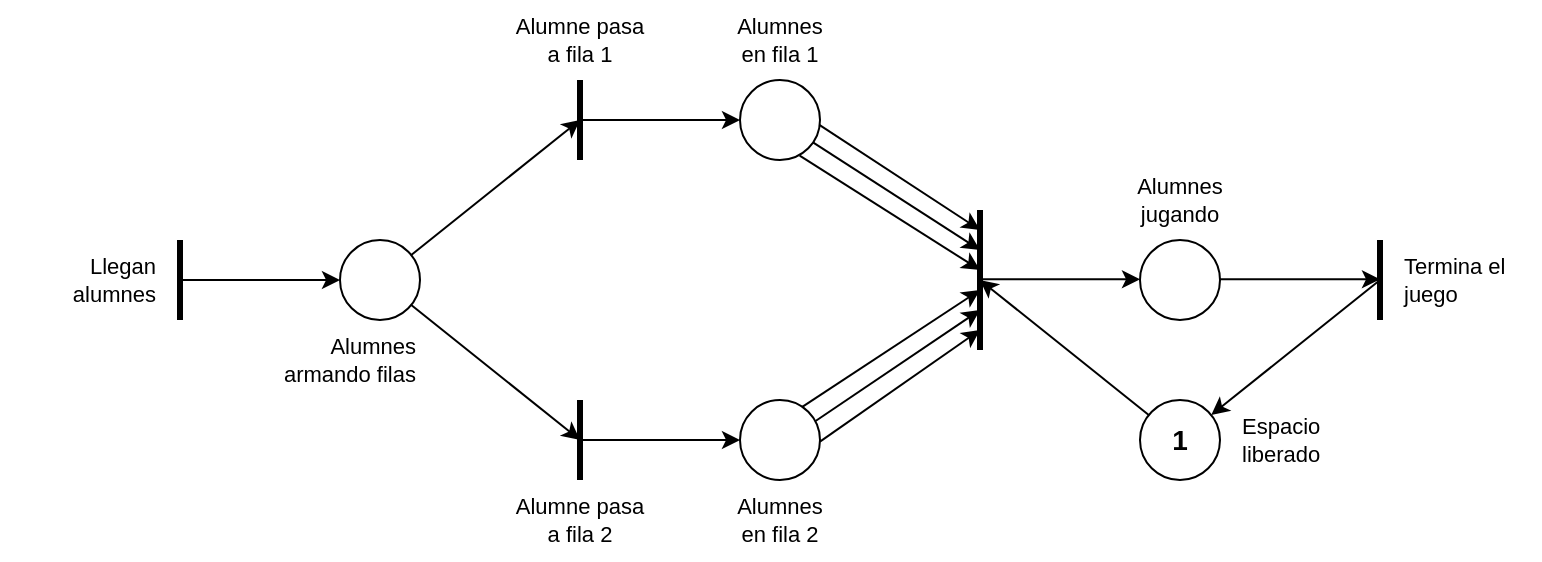 <mxfile version="13.8.2" type="github">
  <diagram id="_er6SKHW4CJrBjso1Tm5" name="Page-1">
    <mxGraphModel dx="2157" dy="1081" grid="1" gridSize="10" guides="1" tooltips="1" connect="1" arrows="1" fold="1" page="1" pageScale="1" pageWidth="1100" pageHeight="850" math="0" shadow="0">
      <root>
        <mxCell id="0" />
        <mxCell id="1" parent="0" />
        <mxCell id="kaxYU7LUjYndSmuSP-ez-1" value="" style="ellipse;whiteSpace=wrap;html=1;aspect=fixed;" vertex="1" parent="1">
          <mxGeometry x="560" y="240" width="40" height="40" as="geometry" />
        </mxCell>
        <mxCell id="kaxYU7LUjYndSmuSP-ez-2" value="" style="ellipse;whiteSpace=wrap;html=1;aspect=fixed;" vertex="1" parent="1">
          <mxGeometry x="360" y="160" width="40" height="40" as="geometry" />
        </mxCell>
        <mxCell id="kaxYU7LUjYndSmuSP-ez-3" value="" style="ellipse;whiteSpace=wrap;html=1;aspect=fixed;" vertex="1" parent="1">
          <mxGeometry x="360" y="320" width="40" height="40" as="geometry" />
        </mxCell>
        <mxCell id="kaxYU7LUjYndSmuSP-ez-4" value="" style="endArrow=none;html=1;strokeWidth=3;" edge="1" parent="1">
          <mxGeometry width="50" height="50" relative="1" as="geometry">
            <mxPoint x="280" y="360" as="sourcePoint" />
            <mxPoint x="280" y="320" as="targetPoint" />
          </mxGeometry>
        </mxCell>
        <mxCell id="kaxYU7LUjYndSmuSP-ez-6" value="" style="endArrow=none;html=1;strokeWidth=3;" edge="1" parent="1">
          <mxGeometry width="50" height="50" relative="1" as="geometry">
            <mxPoint x="280" y="200" as="sourcePoint" />
            <mxPoint x="280" y="160" as="targetPoint" />
          </mxGeometry>
        </mxCell>
        <mxCell id="kaxYU7LUjYndSmuSP-ez-7" value="" style="ellipse;whiteSpace=wrap;html=1;aspect=fixed;" vertex="1" parent="1">
          <mxGeometry x="160" y="240" width="40" height="40" as="geometry" />
        </mxCell>
        <mxCell id="kaxYU7LUjYndSmuSP-ez-8" value="" style="endArrow=none;html=1;strokeWidth=3;" edge="1" parent="1">
          <mxGeometry width="50" height="50" relative="1" as="geometry">
            <mxPoint x="480" y="295" as="sourcePoint" />
            <mxPoint x="480" y="225" as="targetPoint" />
            <Array as="points">
              <mxPoint x="480" y="255" />
            </Array>
          </mxGeometry>
        </mxCell>
        <mxCell id="kaxYU7LUjYndSmuSP-ez-9" value="" style="endArrow=none;html=1;strokeWidth=3;" edge="1" parent="1">
          <mxGeometry width="50" height="50" relative="1" as="geometry">
            <mxPoint x="680" y="280.0" as="sourcePoint" />
            <mxPoint x="680" y="240.0" as="targetPoint" />
          </mxGeometry>
        </mxCell>
        <mxCell id="kaxYU7LUjYndSmuSP-ez-10" value="" style="ellipse;whiteSpace=wrap;html=1;aspect=fixed;" vertex="1" parent="1">
          <mxGeometry x="560" y="320" width="40" height="40" as="geometry" />
        </mxCell>
        <mxCell id="kaxYU7LUjYndSmuSP-ez-11" value="" style="endArrow=classic;html=1;strokeWidth=1;" edge="1" parent="1" source="kaxYU7LUjYndSmuSP-ez-7">
          <mxGeometry width="50" height="50" relative="1" as="geometry">
            <mxPoint x="370" y="250" as="sourcePoint" />
            <mxPoint x="280" y="180" as="targetPoint" />
          </mxGeometry>
        </mxCell>
        <mxCell id="kaxYU7LUjYndSmuSP-ez-12" value="" style="endArrow=classic;html=1;strokeWidth=1;" edge="1" parent="1" source="kaxYU7LUjYndSmuSP-ez-7">
          <mxGeometry width="50" height="50" relative="1" as="geometry">
            <mxPoint x="205.67" y="257.572" as="sourcePoint" />
            <mxPoint x="280" y="340" as="targetPoint" />
          </mxGeometry>
        </mxCell>
        <mxCell id="kaxYU7LUjYndSmuSP-ez-13" value="" style="endArrow=classic;html=1;strokeWidth=1;" edge="1" parent="1" target="kaxYU7LUjYndSmuSP-ez-3">
          <mxGeometry width="50" height="50" relative="1" as="geometry">
            <mxPoint x="280" y="340" as="sourcePoint" />
            <mxPoint x="290" y="350.0" as="targetPoint" />
          </mxGeometry>
        </mxCell>
        <mxCell id="kaxYU7LUjYndSmuSP-ez-14" value="" style="endArrow=classic;html=1;strokeWidth=1;" edge="1" parent="1" target="kaxYU7LUjYndSmuSP-ez-2">
          <mxGeometry width="50" height="50" relative="1" as="geometry">
            <mxPoint x="280" y="180" as="sourcePoint" />
            <mxPoint x="370" y="350.0" as="targetPoint" />
          </mxGeometry>
        </mxCell>
        <mxCell id="kaxYU7LUjYndSmuSP-ez-15" value="" style="endArrow=classic;html=1;strokeWidth=1;exitX=0.917;exitY=0.783;exitDx=0;exitDy=0;exitPerimeter=0;" edge="1" parent="1" source="kaxYU7LUjYndSmuSP-ez-2">
          <mxGeometry width="50" height="50" relative="1" as="geometry">
            <mxPoint x="400" y="245" as="sourcePoint" />
            <mxPoint x="480" y="245" as="targetPoint" />
          </mxGeometry>
        </mxCell>
        <mxCell id="kaxYU7LUjYndSmuSP-ez-16" value="" style="endArrow=classic;html=1;strokeWidth=1;exitX=0.992;exitY=0.562;exitDx=0;exitDy=0;exitPerimeter=0;" edge="1" parent="1" source="kaxYU7LUjYndSmuSP-ez-2">
          <mxGeometry width="50" height="50" relative="1" as="geometry">
            <mxPoint x="401" y="235" as="sourcePoint" />
            <mxPoint x="480" y="235" as="targetPoint" />
          </mxGeometry>
        </mxCell>
        <mxCell id="kaxYU7LUjYndSmuSP-ez-17" value="" style="endArrow=classic;html=1;strokeWidth=1;exitX=0.746;exitY=0.945;exitDx=0;exitDy=0;exitPerimeter=0;" edge="1" parent="1" source="kaxYU7LUjYndSmuSP-ez-2">
          <mxGeometry width="50" height="50" relative="1" as="geometry">
            <mxPoint x="400" y="255" as="sourcePoint" />
            <mxPoint x="480" y="255" as="targetPoint" />
          </mxGeometry>
        </mxCell>
        <mxCell id="kaxYU7LUjYndSmuSP-ez-18" value="" style="endArrow=classic;html=1;strokeWidth=1;exitX=0.774;exitY=0.09;exitDx=0;exitDy=0;exitPerimeter=0;" edge="1" parent="1" source="kaxYU7LUjYndSmuSP-ez-3">
          <mxGeometry width="50" height="50" relative="1" as="geometry">
            <mxPoint x="400" y="265" as="sourcePoint" />
            <mxPoint x="480" y="265" as="targetPoint" />
          </mxGeometry>
        </mxCell>
        <mxCell id="kaxYU7LUjYndSmuSP-ez-19" value="" style="endArrow=classic;html=1;strokeWidth=1;exitX=0.945;exitY=0.263;exitDx=0;exitDy=0;exitPerimeter=0;" edge="1" parent="1" source="kaxYU7LUjYndSmuSP-ez-3">
          <mxGeometry width="50" height="50" relative="1" as="geometry">
            <mxPoint x="400" y="275" as="sourcePoint" />
            <mxPoint x="480" y="275" as="targetPoint" />
          </mxGeometry>
        </mxCell>
        <mxCell id="kaxYU7LUjYndSmuSP-ez-21" value="" style="endArrow=classic;html=1;strokeWidth=1;exitX=1;exitY=0.52;exitDx=0;exitDy=0;exitPerimeter=0;" edge="1" parent="1" source="kaxYU7LUjYndSmuSP-ez-3">
          <mxGeometry width="50" height="50" relative="1" as="geometry">
            <mxPoint x="400" y="285" as="sourcePoint" />
            <mxPoint x="480" y="285" as="targetPoint" />
          </mxGeometry>
        </mxCell>
        <mxCell id="kaxYU7LUjYndSmuSP-ez-22" value="" style="endArrow=classic;html=1;strokeWidth=1;" edge="1" parent="1">
          <mxGeometry width="50" height="50" relative="1" as="geometry">
            <mxPoint x="480" y="259.66" as="sourcePoint" />
            <mxPoint x="560" y="259.66" as="targetPoint" />
          </mxGeometry>
        </mxCell>
        <mxCell id="kaxYU7LUjYndSmuSP-ez-23" value="" style="endArrow=classic;html=1;strokeWidth=1;" edge="1" parent="1">
          <mxGeometry width="50" height="50" relative="1" as="geometry">
            <mxPoint x="600" y="259.66" as="sourcePoint" />
            <mxPoint x="680" y="259.66" as="targetPoint" />
          </mxGeometry>
        </mxCell>
        <mxCell id="kaxYU7LUjYndSmuSP-ez-24" value="" style="endArrow=classic;html=1;strokeWidth=1;" edge="1" parent="1" target="kaxYU7LUjYndSmuSP-ez-10">
          <mxGeometry width="50" height="50" relative="1" as="geometry">
            <mxPoint x="680" y="260" as="sourcePoint" />
            <mxPoint x="690" y="269.66" as="targetPoint" />
          </mxGeometry>
        </mxCell>
        <mxCell id="kaxYU7LUjYndSmuSP-ez-25" value="" style="endArrow=classic;html=1;strokeWidth=1;" edge="1" parent="1" source="kaxYU7LUjYndSmuSP-ez-10">
          <mxGeometry width="50" height="50" relative="1" as="geometry">
            <mxPoint x="690" y="270.0" as="sourcePoint" />
            <mxPoint x="480" y="260" as="targetPoint" />
          </mxGeometry>
        </mxCell>
        <mxCell id="kaxYU7LUjYndSmuSP-ez-26" value="&lt;div style=&quot;font-size: 11px&quot;&gt;Alumne pasa&lt;/div&gt;&lt;div style=&quot;font-size: 11px&quot;&gt;a fila 1&lt;br style=&quot;font-size: 11px&quot;&gt;&lt;/div&gt;" style="text;html=1;strokeColor=none;fillColor=none;align=center;verticalAlign=middle;whiteSpace=wrap;rounded=0;fontSize=11;" vertex="1" parent="1">
          <mxGeometry x="240" y="120" width="80" height="40" as="geometry" />
        </mxCell>
        <mxCell id="kaxYU7LUjYndSmuSP-ez-27" value="&lt;div style=&quot;font-size: 11px&quot;&gt;Alumne pasa&lt;/div&gt;&lt;div style=&quot;font-size: 11px&quot;&gt;a fila 2&lt;br style=&quot;font-size: 11px&quot;&gt;&lt;/div&gt;" style="text;html=1;strokeColor=none;fillColor=none;align=center;verticalAlign=middle;whiteSpace=wrap;rounded=0;fontSize=11;" vertex="1" parent="1">
          <mxGeometry x="240" y="360" width="80" height="40" as="geometry" />
        </mxCell>
        <mxCell id="kaxYU7LUjYndSmuSP-ez-28" value="&lt;div style=&quot;font-size: 11px&quot; align=&quot;right&quot;&gt;Alumnes armando filas&lt;br&gt;&lt;/div&gt;" style="text;html=1;strokeColor=none;fillColor=none;align=right;verticalAlign=middle;whiteSpace=wrap;rounded=0;fontSize=11;" vertex="1" parent="1">
          <mxGeometry x="120" y="280" width="80" height="40" as="geometry" />
        </mxCell>
        <mxCell id="kaxYU7LUjYndSmuSP-ez-29" value="&lt;div style=&quot;font-size: 11px&quot;&gt;Alumnes&lt;/div&gt;&lt;div style=&quot;font-size: 11px&quot;&gt;en fila 1&lt;br&gt;&lt;/div&gt;" style="text;html=1;strokeColor=none;fillColor=none;align=center;verticalAlign=middle;whiteSpace=wrap;rounded=0;fontSize=11;" vertex="1" parent="1">
          <mxGeometry x="340" y="120" width="80" height="40" as="geometry" />
        </mxCell>
        <mxCell id="kaxYU7LUjYndSmuSP-ez-30" value="&lt;div style=&quot;font-size: 11px&quot;&gt;Alumnes&lt;/div&gt;&lt;div style=&quot;font-size: 11px&quot;&gt;en fila 2&lt;br&gt;&lt;/div&gt;" style="text;html=1;strokeColor=none;fillColor=none;align=center;verticalAlign=middle;whiteSpace=wrap;rounded=0;fontSize=11;" vertex="1" parent="1">
          <mxGeometry x="340" y="360" width="80" height="40" as="geometry" />
        </mxCell>
        <mxCell id="kaxYU7LUjYndSmuSP-ez-31" value="&lt;div style=&quot;font-size: 11px&quot;&gt;Alumnes&lt;/div&gt;&lt;div style=&quot;font-size: 11px&quot;&gt;jugando&lt;br&gt;&lt;/div&gt;" style="text;html=1;strokeColor=none;fillColor=none;align=center;verticalAlign=middle;whiteSpace=wrap;rounded=0;fontSize=11;" vertex="1" parent="1">
          <mxGeometry x="540" y="200" width="80" height="40" as="geometry" />
        </mxCell>
        <mxCell id="kaxYU7LUjYndSmuSP-ez-32" value="&lt;div align=&quot;left&quot;&gt;Espacio liberado&lt;br&gt;&lt;/div&gt;" style="text;html=1;strokeColor=none;fillColor=none;align=center;verticalAlign=middle;whiteSpace=wrap;rounded=0;fontSize=11;" vertex="1" parent="1">
          <mxGeometry x="610" y="320" width="70" height="40" as="geometry" />
        </mxCell>
        <mxCell id="kaxYU7LUjYndSmuSP-ez-33" value="Termina el juego" style="text;html=1;strokeColor=none;fillColor=none;align=left;verticalAlign=middle;whiteSpace=wrap;rounded=0;fontSize=11;" vertex="1" parent="1">
          <mxGeometry x="690" y="240" width="70" height="40" as="geometry" />
        </mxCell>
        <mxCell id="kaxYU7LUjYndSmuSP-ez-34" value="1" style="text;html=1;strokeColor=none;fillColor=none;align=center;verticalAlign=middle;whiteSpace=wrap;rounded=0;fontSize=14;fontStyle=1" vertex="1" parent="1">
          <mxGeometry x="560" y="320" width="40" height="40" as="geometry" />
        </mxCell>
        <mxCell id="kaxYU7LUjYndSmuSP-ez-35" value="" style="endArrow=none;html=1;strokeWidth=3;" edge="1" parent="1">
          <mxGeometry width="50" height="50" relative="1" as="geometry">
            <mxPoint x="80" y="280.0" as="sourcePoint" />
            <mxPoint x="80" y="240" as="targetPoint" />
          </mxGeometry>
        </mxCell>
        <mxCell id="kaxYU7LUjYndSmuSP-ez-36" value="" style="endArrow=classic;html=1;strokeWidth=1;" edge="1" parent="1">
          <mxGeometry width="50" height="50" relative="1" as="geometry">
            <mxPoint x="80" y="260" as="sourcePoint" />
            <mxPoint x="160" y="260" as="targetPoint" />
          </mxGeometry>
        </mxCell>
        <mxCell id="kaxYU7LUjYndSmuSP-ez-37" value="&lt;div&gt;Llegan&lt;/div&gt;&lt;div&gt;alumnes&lt;/div&gt;" style="text;html=1;strokeColor=none;fillColor=none;align=right;verticalAlign=middle;whiteSpace=wrap;rounded=0;fontSize=11;" vertex="1" parent="1">
          <mxGeometry x="-10" y="240" width="80" height="40" as="geometry" />
        </mxCell>
      </root>
    </mxGraphModel>
  </diagram>
</mxfile>
